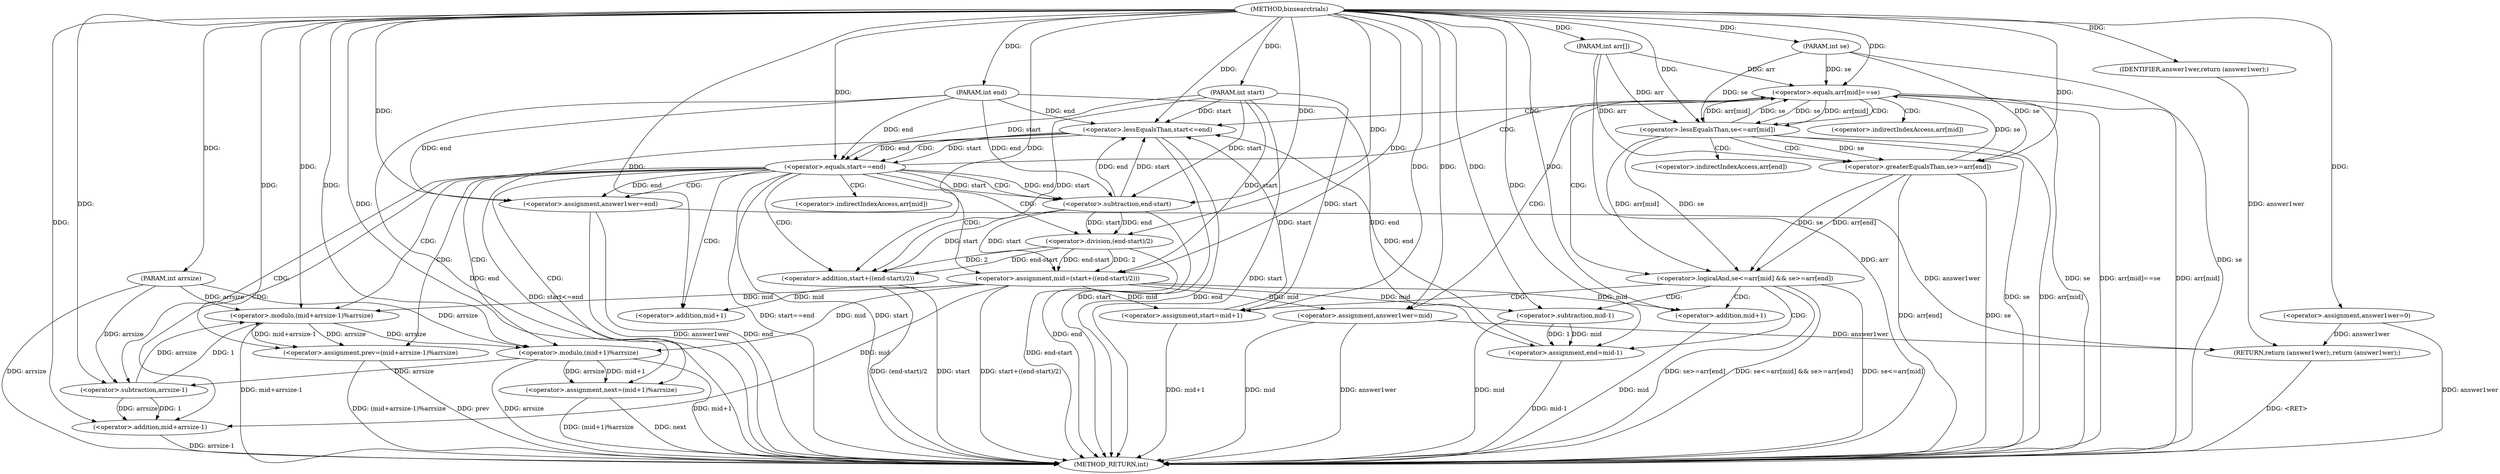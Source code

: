 digraph "binsearctrials" {  
"1000405" [label = "(METHOD,binsearctrials)" ]
"1000497" [label = "(METHOD_RETURN,int)" ]
"1000406" [label = "(PARAM,int arr[])" ]
"1000407" [label = "(PARAM,int start)" ]
"1000408" [label = "(PARAM,int end)" ]
"1000409" [label = "(PARAM,int arrsize)" ]
"1000410" [label = "(PARAM,int se)" ]
"1000413" [label = "(<operator>.assignment,answer1wer=0)" ]
"1000495" [label = "(RETURN,return (answer1wer);,return (answer1wer);)" ]
"1000417" [label = "(<operator>.lessEqualsThan,start<=end)" ]
"1000496" [label = "(IDENTIFIER,answer1wer,return (answer1wer);)" ]
"1000431" [label = "(<operator>.assignment,mid=(start+((end-start)/2)))" ]
"1000441" [label = "(<operator>.assignment,prev=(mid+arrsize-1)%arrsize)" ]
"1000451" [label = "(<operator>.assignment,next=(mid+1)%arrsize)" ]
"1000422" [label = "(<operator>.equals,start==end)" ]
"1000459" [label = "(<operator>.equals,arr[mid]==se)" ]
"1000426" [label = "(<operator>.assignment,answer1wer=end)" ]
"1000433" [label = "(<operator>.addition,start+((end-start)/2))" ]
"1000443" [label = "(<operator>.modulo,(mid+arrsize-1)%arrsize)" ]
"1000453" [label = "(<operator>.modulo,(mid+1)%arrsize)" ]
"1000465" [label = "(<operator>.assignment,answer1wer=mid)" ]
"1000435" [label = "(<operator>.division,(end-start)/2)" ]
"1000444" [label = "(<operator>.addition,mid+arrsize-1)" ]
"1000454" [label = "(<operator>.addition,mid+1)" ]
"1000471" [label = "(<operator>.logicalAnd,se<=arr[mid] && se>=arr[end])" ]
"1000436" [label = "(<operator>.subtraction,end-start)" ]
"1000446" [label = "(<operator>.subtraction,arrsize-1)" ]
"1000483" [label = "(<operator>.assignment,end=mid-1)" ]
"1000472" [label = "(<operator>.lessEqualsThan,se<=arr[mid])" ]
"1000477" [label = "(<operator>.greaterEqualsThan,se>=arr[end])" ]
"1000490" [label = "(<operator>.assignment,start=mid+1)" ]
"1000485" [label = "(<operator>.subtraction,mid-1)" ]
"1000492" [label = "(<operator>.addition,mid+1)" ]
"1000460" [label = "(<operator>.indirectIndexAccess,arr[mid])" ]
"1000474" [label = "(<operator>.indirectIndexAccess,arr[mid])" ]
"1000479" [label = "(<operator>.indirectIndexAccess,arr[end])" ]
  "1000406" -> "1000497"  [ label = "DDG: arr"] 
  "1000407" -> "1000497"  [ label = "DDG: start"] 
  "1000408" -> "1000497"  [ label = "DDG: end"] 
  "1000409" -> "1000497"  [ label = "DDG: arrsize"] 
  "1000410" -> "1000497"  [ label = "DDG: se"] 
  "1000413" -> "1000497"  [ label = "DDG: answer1wer"] 
  "1000417" -> "1000497"  [ label = "DDG: start"] 
  "1000417" -> "1000497"  [ label = "DDG: end"] 
  "1000417" -> "1000497"  [ label = "DDG: start<=end"] 
  "1000422" -> "1000497"  [ label = "DDG: start"] 
  "1000422" -> "1000497"  [ label = "DDG: start==end"] 
  "1000433" -> "1000497"  [ label = "DDG: start"] 
  "1000436" -> "1000497"  [ label = "DDG: end"] 
  "1000435" -> "1000497"  [ label = "DDG: end-start"] 
  "1000433" -> "1000497"  [ label = "DDG: (end-start)/2"] 
  "1000431" -> "1000497"  [ label = "DDG: start+((end-start)/2)"] 
  "1000441" -> "1000497"  [ label = "DDG: prev"] 
  "1000444" -> "1000497"  [ label = "DDG: arrsize-1"] 
  "1000443" -> "1000497"  [ label = "DDG: mid+arrsize-1"] 
  "1000441" -> "1000497"  [ label = "DDG: (mid+arrsize-1)%arrsize"] 
  "1000451" -> "1000497"  [ label = "DDG: next"] 
  "1000453" -> "1000497"  [ label = "DDG: mid+1"] 
  "1000453" -> "1000497"  [ label = "DDG: arrsize"] 
  "1000451" -> "1000497"  [ label = "DDG: (mid+1)%arrsize"] 
  "1000459" -> "1000497"  [ label = "DDG: arr[mid]"] 
  "1000459" -> "1000497"  [ label = "DDG: se"] 
  "1000459" -> "1000497"  [ label = "DDG: arr[mid]==se"] 
  "1000472" -> "1000497"  [ label = "DDG: se"] 
  "1000472" -> "1000497"  [ label = "DDG: arr[mid]"] 
  "1000471" -> "1000497"  [ label = "DDG: se<=arr[mid]"] 
  "1000477" -> "1000497"  [ label = "DDG: se"] 
  "1000477" -> "1000497"  [ label = "DDG: arr[end]"] 
  "1000471" -> "1000497"  [ label = "DDG: se>=arr[end]"] 
  "1000471" -> "1000497"  [ label = "DDG: se<=arr[mid] && se>=arr[end]"] 
  "1000492" -> "1000497"  [ label = "DDG: mid"] 
  "1000490" -> "1000497"  [ label = "DDG: mid+1"] 
  "1000485" -> "1000497"  [ label = "DDG: mid"] 
  "1000483" -> "1000497"  [ label = "DDG: mid-1"] 
  "1000465" -> "1000497"  [ label = "DDG: answer1wer"] 
  "1000465" -> "1000497"  [ label = "DDG: mid"] 
  "1000426" -> "1000497"  [ label = "DDG: answer1wer"] 
  "1000426" -> "1000497"  [ label = "DDG: end"] 
  "1000495" -> "1000497"  [ label = "DDG: <RET>"] 
  "1000405" -> "1000406"  [ label = "DDG: "] 
  "1000405" -> "1000407"  [ label = "DDG: "] 
  "1000405" -> "1000408"  [ label = "DDG: "] 
  "1000405" -> "1000409"  [ label = "DDG: "] 
  "1000405" -> "1000410"  [ label = "DDG: "] 
  "1000405" -> "1000413"  [ label = "DDG: "] 
  "1000496" -> "1000495"  [ label = "DDG: answer1wer"] 
  "1000413" -> "1000495"  [ label = "DDG: answer1wer"] 
  "1000465" -> "1000495"  [ label = "DDG: answer1wer"] 
  "1000426" -> "1000495"  [ label = "DDG: answer1wer"] 
  "1000405" -> "1000496"  [ label = "DDG: "] 
  "1000490" -> "1000417"  [ label = "DDG: start"] 
  "1000407" -> "1000417"  [ label = "DDG: start"] 
  "1000405" -> "1000417"  [ label = "DDG: "] 
  "1000436" -> "1000417"  [ label = "DDG: start"] 
  "1000436" -> "1000417"  [ label = "DDG: end"] 
  "1000483" -> "1000417"  [ label = "DDG: end"] 
  "1000408" -> "1000417"  [ label = "DDG: end"] 
  "1000436" -> "1000431"  [ label = "DDG: start"] 
  "1000407" -> "1000431"  [ label = "DDG: start"] 
  "1000405" -> "1000431"  [ label = "DDG: "] 
  "1000435" -> "1000431"  [ label = "DDG: 2"] 
  "1000435" -> "1000431"  [ label = "DDG: end-start"] 
  "1000443" -> "1000441"  [ label = "DDG: mid+arrsize-1"] 
  "1000443" -> "1000441"  [ label = "DDG: arrsize"] 
  "1000453" -> "1000451"  [ label = "DDG: arrsize"] 
  "1000453" -> "1000451"  [ label = "DDG: mid+1"] 
  "1000405" -> "1000441"  [ label = "DDG: "] 
  "1000405" -> "1000451"  [ label = "DDG: "] 
  "1000417" -> "1000422"  [ label = "DDG: start"] 
  "1000407" -> "1000422"  [ label = "DDG: start"] 
  "1000405" -> "1000422"  [ label = "DDG: "] 
  "1000417" -> "1000422"  [ label = "DDG: end"] 
  "1000408" -> "1000422"  [ label = "DDG: end"] 
  "1000422" -> "1000426"  [ label = "DDG: end"] 
  "1000408" -> "1000426"  [ label = "DDG: end"] 
  "1000405" -> "1000426"  [ label = "DDG: "] 
  "1000436" -> "1000433"  [ label = "DDG: start"] 
  "1000407" -> "1000433"  [ label = "DDG: start"] 
  "1000405" -> "1000433"  [ label = "DDG: "] 
  "1000435" -> "1000433"  [ label = "DDG: 2"] 
  "1000435" -> "1000433"  [ label = "DDG: end-start"] 
  "1000446" -> "1000443"  [ label = "DDG: arrsize"] 
  "1000446" -> "1000443"  [ label = "DDG: 1"] 
  "1000431" -> "1000443"  [ label = "DDG: mid"] 
  "1000405" -> "1000443"  [ label = "DDG: "] 
  "1000409" -> "1000443"  [ label = "DDG: arrsize"] 
  "1000405" -> "1000453"  [ label = "DDG: "] 
  "1000431" -> "1000453"  [ label = "DDG: mid"] 
  "1000443" -> "1000453"  [ label = "DDG: arrsize"] 
  "1000409" -> "1000453"  [ label = "DDG: arrsize"] 
  "1000472" -> "1000459"  [ label = "DDG: arr[mid]"] 
  "1000406" -> "1000459"  [ label = "DDG: arr"] 
  "1000472" -> "1000459"  [ label = "DDG: se"] 
  "1000477" -> "1000459"  [ label = "DDG: se"] 
  "1000410" -> "1000459"  [ label = "DDG: se"] 
  "1000405" -> "1000459"  [ label = "DDG: "] 
  "1000405" -> "1000465"  [ label = "DDG: "] 
  "1000431" -> "1000465"  [ label = "DDG: mid"] 
  "1000436" -> "1000435"  [ label = "DDG: start"] 
  "1000436" -> "1000435"  [ label = "DDG: end"] 
  "1000405" -> "1000435"  [ label = "DDG: "] 
  "1000431" -> "1000444"  [ label = "DDG: mid"] 
  "1000405" -> "1000444"  [ label = "DDG: "] 
  "1000446" -> "1000444"  [ label = "DDG: arrsize"] 
  "1000446" -> "1000444"  [ label = "DDG: 1"] 
  "1000405" -> "1000454"  [ label = "DDG: "] 
  "1000431" -> "1000454"  [ label = "DDG: mid"] 
  "1000422" -> "1000436"  [ label = "DDG: end"] 
  "1000408" -> "1000436"  [ label = "DDG: end"] 
  "1000405" -> "1000436"  [ label = "DDG: "] 
  "1000422" -> "1000436"  [ label = "DDG: start"] 
  "1000407" -> "1000436"  [ label = "DDG: start"] 
  "1000453" -> "1000446"  [ label = "DDG: arrsize"] 
  "1000409" -> "1000446"  [ label = "DDG: arrsize"] 
  "1000405" -> "1000446"  [ label = "DDG: "] 
  "1000472" -> "1000471"  [ label = "DDG: se"] 
  "1000472" -> "1000471"  [ label = "DDG: arr[mid]"] 
  "1000477" -> "1000471"  [ label = "DDG: arr[end]"] 
  "1000477" -> "1000471"  [ label = "DDG: se"] 
  "1000485" -> "1000483"  [ label = "DDG: mid"] 
  "1000485" -> "1000483"  [ label = "DDG: 1"] 
  "1000459" -> "1000472"  [ label = "DDG: se"] 
  "1000410" -> "1000472"  [ label = "DDG: se"] 
  "1000405" -> "1000472"  [ label = "DDG: "] 
  "1000459" -> "1000472"  [ label = "DDG: arr[mid]"] 
  "1000406" -> "1000472"  [ label = "DDG: arr"] 
  "1000472" -> "1000477"  [ label = "DDG: se"] 
  "1000410" -> "1000477"  [ label = "DDG: se"] 
  "1000405" -> "1000477"  [ label = "DDG: "] 
  "1000406" -> "1000477"  [ label = "DDG: arr"] 
  "1000408" -> "1000483"  [ label = "DDG: end"] 
  "1000405" -> "1000483"  [ label = "DDG: "] 
  "1000405" -> "1000490"  [ label = "DDG: "] 
  "1000431" -> "1000490"  [ label = "DDG: mid"] 
  "1000405" -> "1000485"  [ label = "DDG: "] 
  "1000431" -> "1000485"  [ label = "DDG: mid"] 
  "1000407" -> "1000490"  [ label = "DDG: start"] 
  "1000405" -> "1000492"  [ label = "DDG: "] 
  "1000431" -> "1000492"  [ label = "DDG: mid"] 
  "1000417" -> "1000422"  [ label = "CDG: "] 
  "1000422" -> "1000436"  [ label = "CDG: "] 
  "1000422" -> "1000426"  [ label = "CDG: "] 
  "1000422" -> "1000444"  [ label = "CDG: "] 
  "1000422" -> "1000443"  [ label = "CDG: "] 
  "1000422" -> "1000453"  [ label = "CDG: "] 
  "1000422" -> "1000451"  [ label = "CDG: "] 
  "1000422" -> "1000459"  [ label = "CDG: "] 
  "1000422" -> "1000431"  [ label = "CDG: "] 
  "1000422" -> "1000446"  [ label = "CDG: "] 
  "1000422" -> "1000435"  [ label = "CDG: "] 
  "1000422" -> "1000454"  [ label = "CDG: "] 
  "1000422" -> "1000460"  [ label = "CDG: "] 
  "1000422" -> "1000441"  [ label = "CDG: "] 
  "1000422" -> "1000433"  [ label = "CDG: "] 
  "1000459" -> "1000465"  [ label = "CDG: "] 
  "1000459" -> "1000474"  [ label = "CDG: "] 
  "1000459" -> "1000417"  [ label = "CDG: "] 
  "1000459" -> "1000471"  [ label = "CDG: "] 
  "1000459" -> "1000472"  [ label = "CDG: "] 
  "1000471" -> "1000483"  [ label = "CDG: "] 
  "1000471" -> "1000490"  [ label = "CDG: "] 
  "1000471" -> "1000485"  [ label = "CDG: "] 
  "1000471" -> "1000492"  [ label = "CDG: "] 
  "1000472" -> "1000479"  [ label = "CDG: "] 
  "1000472" -> "1000477"  [ label = "CDG: "] 
}
